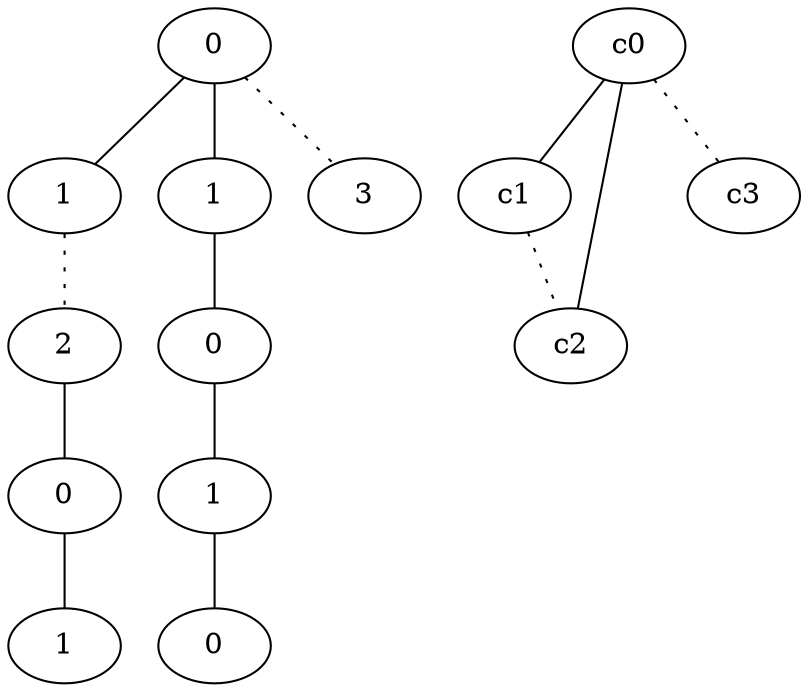 graph {
a0[label=0];
a1[label=1];
a2[label=2];
a3[label=0];
a4[label=1];
a5[label=1];
a6[label=0];
a7[label=1];
a8[label=0];
a9[label=3];
a0 -- a1;
a0 -- a5;
a0 -- a9 [style=dotted];
a1 -- a2 [style=dotted];
a2 -- a3;
a3 -- a4;
a5 -- a6;
a6 -- a7;
a7 -- a8;
c0 -- c1;
c0 -- c2;
c0 -- c3 [style=dotted];
c1 -- c2 [style=dotted];
}
